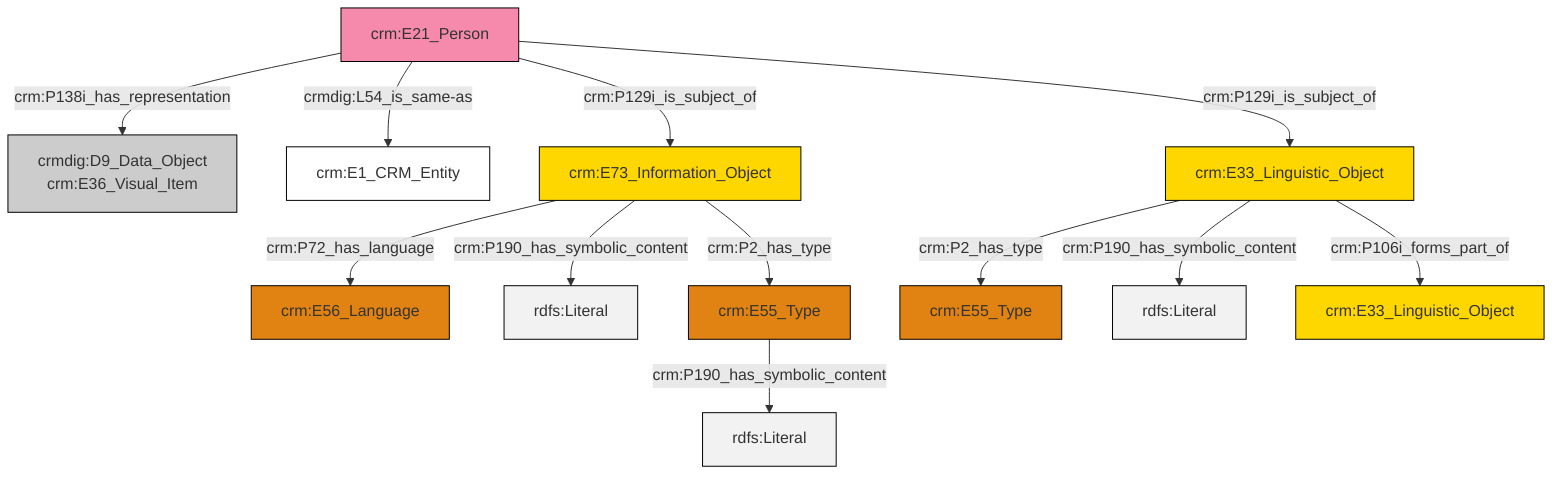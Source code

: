 graph TD
classDef Literal fill:#f2f2f2,stroke:#000000;
classDef CRM_Entity fill:#FFFFFF,stroke:#000000;
classDef Temporal_Entity fill:#00C9E6, stroke:#000000;
classDef Type fill:#E18312, stroke:#000000;
classDef Time-Span fill:#2C9C91, stroke:#000000;
classDef Appellation fill:#FFEB7F, stroke:#000000;
classDef Place fill:#008836, stroke:#000000;
classDef Persistent_Item fill:#B266B2, stroke:#000000;
classDef Conceptual_Object fill:#FFD700, stroke:#000000;
classDef Physical_Thing fill:#D2B48C, stroke:#000000;
classDef Actor fill:#f58aad, stroke:#000000;
classDef PC_Classes fill:#4ce600, stroke:#000000;
classDef Multi fill:#cccccc,stroke:#000000;

4["crm:E73_Information_Object"]:::Conceptual_Object -->|crm:P72_has_language| 5["crm:E56_Language"]:::Type
9["crm:E33_Linguistic_Object"]:::Conceptual_Object -->|crm:P2_has_type| 0["crm:E55_Type"]:::Type
9["crm:E33_Linguistic_Object"]:::Conceptual_Object -->|crm:P190_has_symbolic_content| 11[rdfs:Literal]:::Literal
14["crm:E21_Person"]:::Actor -->|crm:P138i_has_representation| 12["crmdig:D9_Data_Object<br>crm:E36_Visual_Item"]:::Multi
14["crm:E21_Person"]:::Actor -->|crmdig:L54_is_same-as| 16["crm:E1_CRM_Entity"]:::CRM_Entity
4["crm:E73_Information_Object"]:::Conceptual_Object -->|crm:P190_has_symbolic_content| 17[rdfs:Literal]:::Literal
14["crm:E21_Person"]:::Actor -->|crm:P129i_is_subject_of| 4["crm:E73_Information_Object"]:::Conceptual_Object
9["crm:E33_Linguistic_Object"]:::Conceptual_Object -->|crm:P106i_forms_part_of| 2["crm:E33_Linguistic_Object"]:::Conceptual_Object
4["crm:E73_Information_Object"]:::Conceptual_Object -->|crm:P2_has_type| 6["crm:E55_Type"]:::Type
14["crm:E21_Person"]:::Actor -->|crm:P129i_is_subject_of| 9["crm:E33_Linguistic_Object"]:::Conceptual_Object
6["crm:E55_Type"]:::Type -->|crm:P190_has_symbolic_content| 21[rdfs:Literal]:::Literal